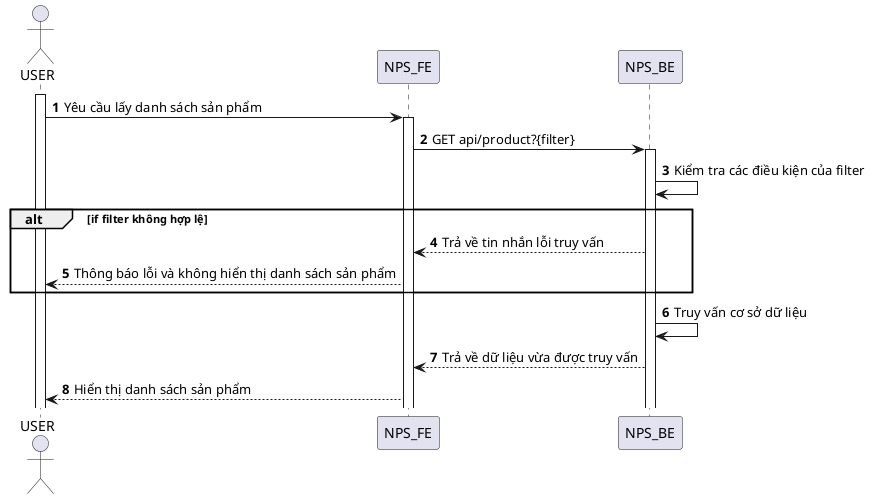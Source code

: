 @startuml
autonumber
actor USER

activate USER

USER -> NPS_FE: Yêu cầu lấy danh sách sản phẩm
activate NPS_FE

NPS_FE -> NPS_BE: GET api/product?{filter}
activate NPS_BE
NPS_BE -> NPS_BE: Kiểm tra các điều kiện của filter

alt if filter không hợp lệ
NPS_BE --> NPS_FE: Trả về tin nhắn lỗi truy vấn
NPS_FE --> USER: Thông báo lỗi và không hiển thị danh sách sản phẩm
end

NPS_BE->NPS_BE: Truy vấn cơ sở dữ liệu
NPS_BE --> NPS_FE: Trả về dữ liệu vừa được truy vấn
NPS_FE --> USER: Hiển thị danh sách sản phẩm

@enduml